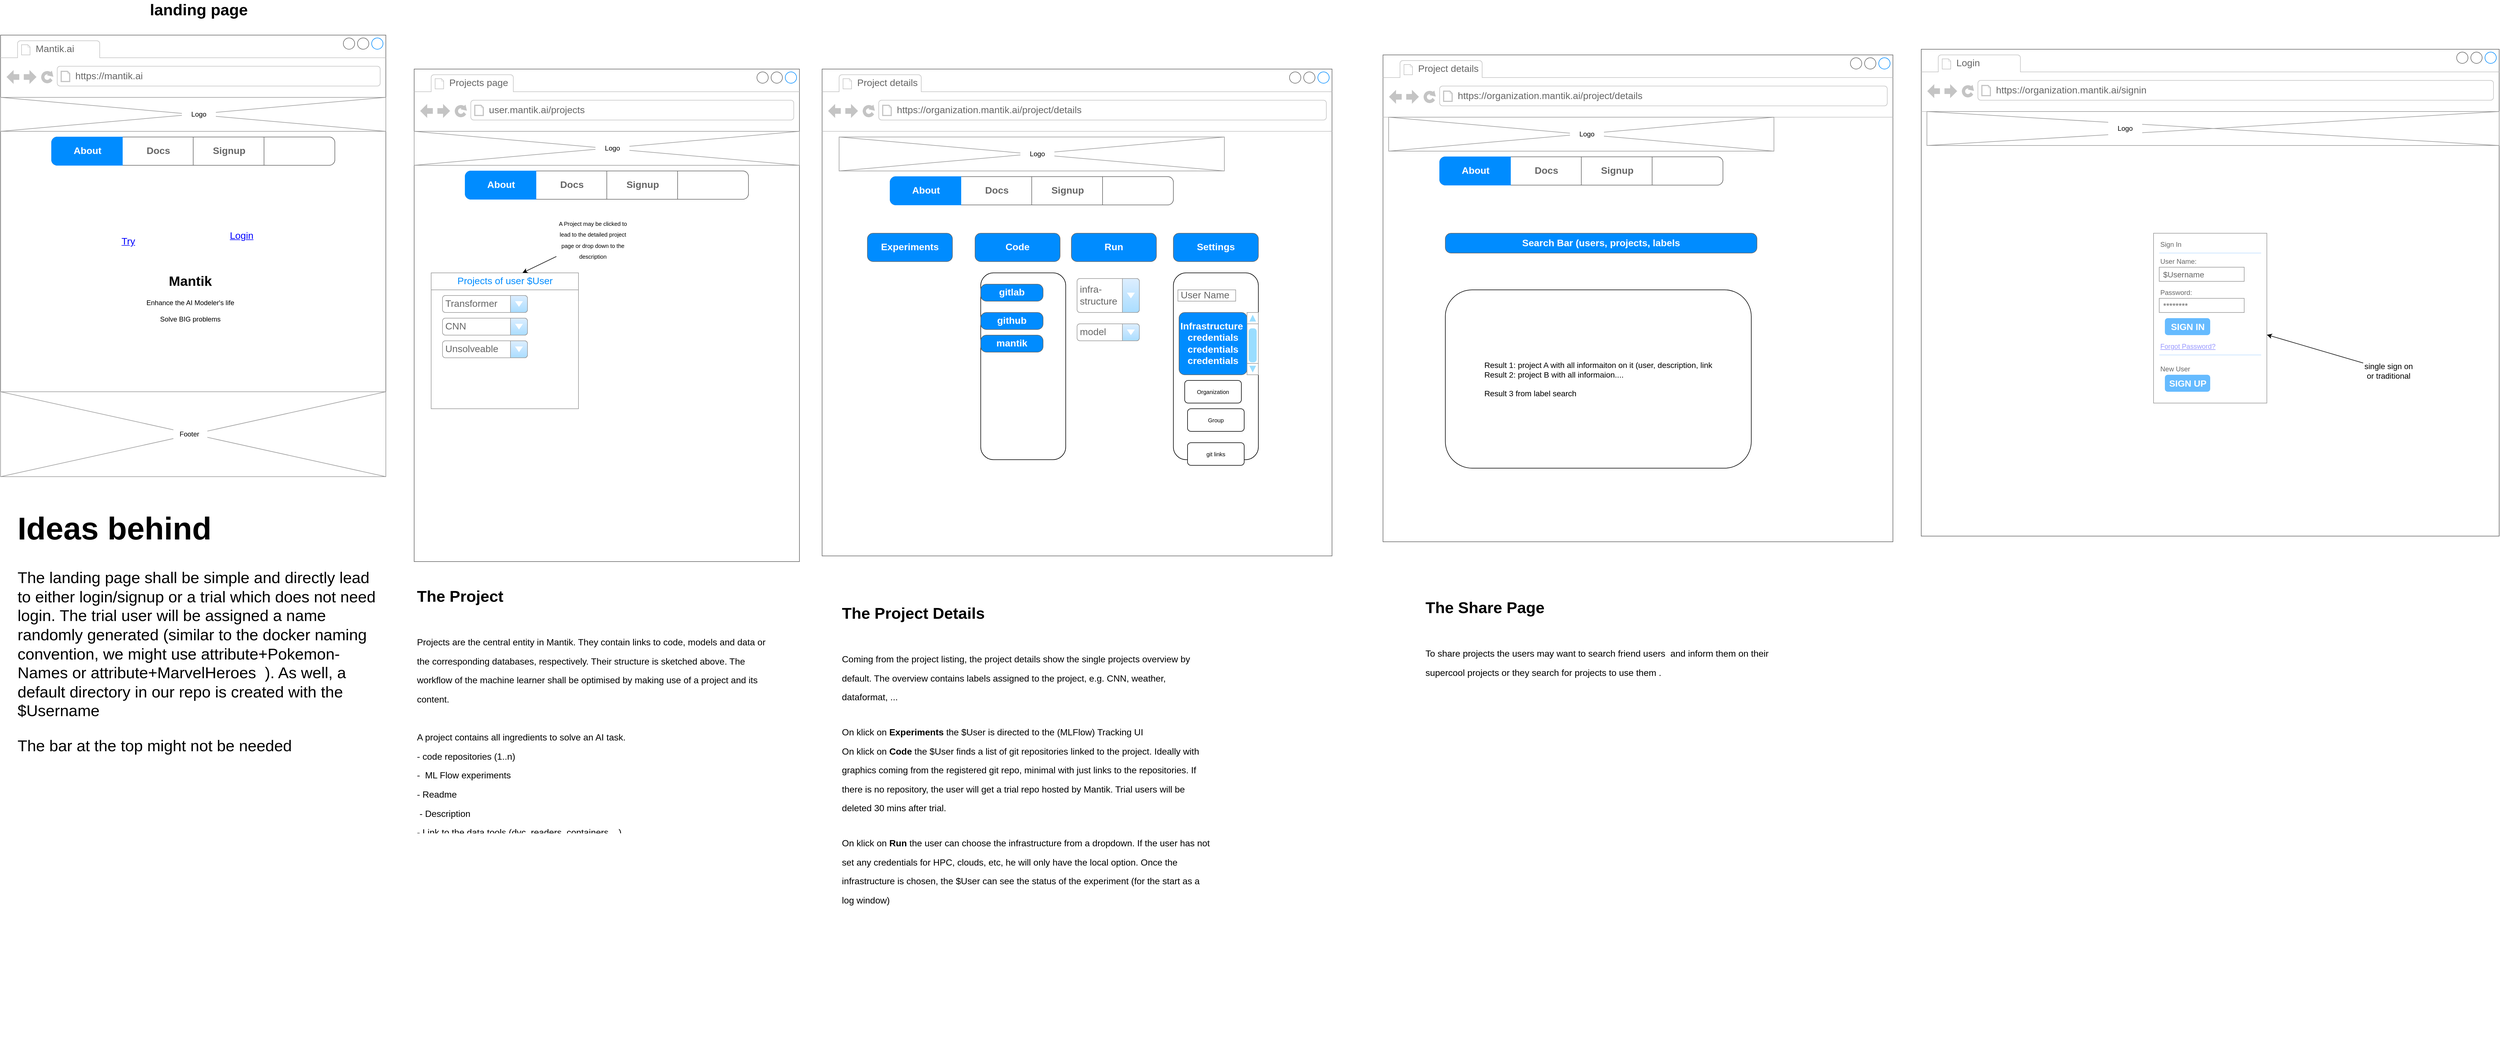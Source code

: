 <mxfile version="15.8.7" type="device"><diagram id="vYxLpH2XrhpUcsJ9-Zi-" name="Page-1"><mxGraphModel dx="1827" dy="1033" grid="1" gridSize="10" guides="1" tooltips="1" connect="1" arrows="1" fold="1" page="1" pageScale="1" pageWidth="827" pageHeight="1169" math="0" shadow="0"><root><mxCell id="0"/><mxCell id="1" parent="0"/><mxCell id="B6TExyuDWCvr3OFALODf-1" value="" style="strokeWidth=1;shadow=0;dashed=0;align=center;html=1;shape=mxgraph.mockup.containers.browserWindow;rSize=0;strokeColor=#666666;strokeColor2=#008cff;strokeColor3=#c4c4c4;mainText=,;recursiveResize=0;" vertex="1" parent="1"><mxGeometry x="-20" y="120" width="680" height="780" as="geometry"/></mxCell><mxCell id="B6TExyuDWCvr3OFALODf-2" value="Mantik.ai" style="strokeWidth=1;shadow=0;dashed=0;align=center;html=1;shape=mxgraph.mockup.containers.anchor;fontSize=17;fontColor=#666666;align=left;" vertex="1" parent="B6TExyuDWCvr3OFALODf-1"><mxGeometry x="60" y="12" width="110" height="26" as="geometry"/></mxCell><mxCell id="B6TExyuDWCvr3OFALODf-3" value="https://mantik.ai" style="strokeWidth=1;shadow=0;dashed=0;align=center;html=1;shape=mxgraph.mockup.containers.anchor;rSize=0;fontSize=17;fontColor=#666666;align=left;" vertex="1" parent="B6TExyuDWCvr3OFALODf-1"><mxGeometry x="130" y="60" width="250" height="26" as="geometry"/></mxCell><mxCell id="B6TExyuDWCvr3OFALODf-17" value="Try" style="shape=rectangle;strokeColor=none;fillColor=none;linkText=;fontSize=17;fontColor=#0000ff;fontStyle=4;html=1;align=center;" vertex="1" parent="B6TExyuDWCvr3OFALODf-1"><mxGeometry x="150" y="350" width="150" height="30" as="geometry"/></mxCell><mxCell id="B6TExyuDWCvr3OFALODf-34" value="Login" style="shape=rectangle;strokeColor=none;fillColor=none;linkText=;fontSize=17;fontColor=#0000ff;fontStyle=4;html=1;align=center;" vertex="1" parent="B6TExyuDWCvr3OFALODf-1"><mxGeometry x="350" y="340" width="150" height="30" as="geometry"/></mxCell><mxCell id="B6TExyuDWCvr3OFALODf-40" value="&lt;h1&gt;Mantik&lt;/h1&gt;&lt;div&gt;Enhance the AI Modeler's life&lt;br&gt;&lt;br&gt;Solve BIG problems&lt;/div&gt;" style="text;html=1;strokeColor=none;fillColor=none;spacing=5;spacingTop=-20;whiteSpace=wrap;overflow=hidden;rounded=0;align=center;" vertex="1" parent="B6TExyuDWCvr3OFALODf-1"><mxGeometry x="240" y="415" width="190" height="120" as="geometry"/></mxCell><mxCell id="B6TExyuDWCvr3OFALODf-41" value="" style="verticalLabelPosition=bottom;shadow=0;dashed=0;align=center;html=1;verticalAlign=top;strokeWidth=1;shape=mxgraph.mockup.graphics.simpleIcon;strokeColor=#999999;" vertex="1" parent="B6TExyuDWCvr3OFALODf-1"><mxGeometry y="630" width="680" height="150" as="geometry"/></mxCell><mxCell id="B6TExyuDWCvr3OFALODf-42" value="Footer&amp;nbsp;" style="text;html=1;strokeColor=none;fillColor=default;align=center;verticalAlign=middle;whiteSpace=wrap;rounded=0;" vertex="1" parent="B6TExyuDWCvr3OFALODf-1"><mxGeometry x="305" y="690" width="60" height="30" as="geometry"/></mxCell><mxCell id="B6TExyuDWCvr3OFALODf-35" value="" style="strokeWidth=1;shadow=0;dashed=0;align=center;html=1;shape=mxgraph.mockup.rrect;rSize=10;fillColor=#ffffff;strokeColor=#666666;" vertex="1" parent="B6TExyuDWCvr3OFALODf-1"><mxGeometry x="90" y="180" width="500" height="50" as="geometry"/></mxCell><mxCell id="B6TExyuDWCvr3OFALODf-36" value="Docs" style="strokeColor=inherit;fillColor=inherit;gradientColor=inherit;strokeWidth=1;shadow=0;dashed=0;align=center;html=1;shape=mxgraph.mockup.rrect;rSize=0;fontSize=17;fontColor=#666666;fontStyle=1;resizeHeight=1;" vertex="1" parent="B6TExyuDWCvr3OFALODf-35"><mxGeometry width="125" height="50" relative="1" as="geometry"><mxPoint x="125" as="offset"/></mxGeometry></mxCell><mxCell id="B6TExyuDWCvr3OFALODf-37" value="Signup" style="strokeColor=inherit;fillColor=inherit;gradientColor=inherit;strokeWidth=1;shadow=0;dashed=0;align=center;html=1;shape=mxgraph.mockup.rrect;rSize=0;fontSize=17;fontColor=#666666;fontStyle=1;resizeHeight=1;" vertex="1" parent="B6TExyuDWCvr3OFALODf-35"><mxGeometry width="125" height="50" relative="1" as="geometry"><mxPoint x="250" as="offset"/></mxGeometry></mxCell><mxCell id="B6TExyuDWCvr3OFALODf-38" value="" style="strokeColor=inherit;fillColor=inherit;gradientColor=inherit;strokeWidth=1;shadow=0;dashed=0;align=center;html=1;shape=mxgraph.mockup.rightButton;rSize=10;fontSize=17;fontColor=#666666;fontStyle=1;resizeHeight=1;" vertex="1" parent="B6TExyuDWCvr3OFALODf-35"><mxGeometry x="1" width="125" height="50" relative="1" as="geometry"><mxPoint x="-125" as="offset"/></mxGeometry></mxCell><mxCell id="B6TExyuDWCvr3OFALODf-39" value="About" style="strokeWidth=1;shadow=0;dashed=0;align=center;html=1;shape=mxgraph.mockup.leftButton;rSize=10;fontSize=17;fontColor=#ffffff;fontStyle=1;fillColor=#008cff;strokeColor=#008cff;resizeHeight=1;" vertex="1" parent="B6TExyuDWCvr3OFALODf-35"><mxGeometry width="125" height="50" relative="1" as="geometry"/></mxCell><mxCell id="B6TExyuDWCvr3OFALODf-4" value="&lt;font style=&quot;font-size: 28px&quot;&gt;&lt;b&gt;landing page&lt;/b&gt;&lt;/font&gt;" style="text;html=1;strokeColor=none;fillColor=none;align=center;verticalAlign=middle;whiteSpace=wrap;rounded=0;" vertex="1" parent="1"><mxGeometry x="-10" y="60" width="680" height="30" as="geometry"/></mxCell><mxCell id="B6TExyuDWCvr3OFALODf-43" value="" style="verticalLabelPosition=bottom;shadow=0;dashed=0;align=center;html=1;verticalAlign=top;strokeWidth=1;shape=mxgraph.mockup.graphics.simpleIcon;strokeColor=#999999;" vertex="1" parent="1"><mxGeometry x="-20" y="230" width="680" height="60" as="geometry"/></mxCell><mxCell id="B6TExyuDWCvr3OFALODf-44" value="Logo" style="text;html=1;strokeColor=none;fillColor=default;align=center;verticalAlign=middle;whiteSpace=wrap;rounded=0;" vertex="1" parent="1"><mxGeometry x="300" y="245" width="60" height="30" as="geometry"/></mxCell><mxCell id="B6TExyuDWCvr3OFALODf-45" value="&lt;h1&gt;Ideas behind&lt;/h1&gt;&lt;p&gt;The landing page shall be simple and directly lead to either login/signup or a trial which does not need login. The trial user will be assigned a name randomly generated (similar to the docker naming convention, we might use attribute+Pokemon-Names or attribute+MarvelHeroes&amp;nbsp; ). As well, a default directory in our repo is created with the $Username&lt;/p&gt;&lt;p&gt;The bar at the top might not be needed&lt;/p&gt;" style="text;html=1;strokeColor=none;fillColor=none;spacing=5;spacingTop=-20;whiteSpace=wrap;overflow=hidden;rounded=0;fontSize=28;" vertex="1" parent="1"><mxGeometry x="5" y="930" width="650" height="530" as="geometry"/></mxCell><mxCell id="B6TExyuDWCvr3OFALODf-46" value="" style="strokeWidth=1;shadow=0;dashed=0;align=center;html=1;shape=mxgraph.mockup.containers.browserWindow;rSize=0;strokeColor=#666666;strokeColor2=#008cff;strokeColor3=#c4c4c4;mainText=,;recursiveResize=0;fontSize=28;fillColor=default;" vertex="1" parent="1"><mxGeometry x="710" y="180" width="680" height="870" as="geometry"/></mxCell><mxCell id="B6TExyuDWCvr3OFALODf-47" value="Projects page" style="strokeWidth=1;shadow=0;dashed=0;align=center;html=1;shape=mxgraph.mockup.containers.anchor;fontSize=17;fontColor=#666666;align=left;fillColor=default;" vertex="1" parent="B6TExyuDWCvr3OFALODf-46"><mxGeometry x="60" y="12" width="110" height="26" as="geometry"/></mxCell><mxCell id="B6TExyuDWCvr3OFALODf-48" value="user.mantik.ai/projects" style="strokeWidth=1;shadow=0;dashed=0;align=center;html=1;shape=mxgraph.mockup.containers.anchor;rSize=0;fontSize=17;fontColor=#666666;align=left;fillColor=default;" vertex="1" parent="B6TExyuDWCvr3OFALODf-46"><mxGeometry x="130" y="60" width="250" height="26" as="geometry"/></mxCell><mxCell id="B6TExyuDWCvr3OFALODf-51" value="" style="strokeWidth=1;shadow=0;dashed=0;align=center;html=1;shape=mxgraph.mockup.forms.rrect;rSize=0;strokeColor=#999999;fillColor=#ffffff;fontSize=16;" vertex="1" parent="B6TExyuDWCvr3OFALODf-46"><mxGeometry x="30" y="360" width="260" height="240" as="geometry"/></mxCell><mxCell id="B6TExyuDWCvr3OFALODf-52" value="Projects of user $User" style="strokeWidth=1;shadow=0;dashed=0;align=center;html=1;shape=mxgraph.mockup.forms.rrect;rSize=0;strokeColor=#999999;fontColor=#008cff;fontSize=17;fillColor=#ffffff;resizeWidth=1;" vertex="1" parent="B6TExyuDWCvr3OFALODf-51"><mxGeometry width="260" height="30" relative="1" as="geometry"/></mxCell><mxCell id="B6TExyuDWCvr3OFALODf-57" value="Transformer" style="strokeWidth=1;shadow=0;dashed=0;align=center;html=1;shape=mxgraph.mockup.forms.comboBox;strokeColor=#999999;fillColor=#ddeeff;align=left;fillColor2=#aaddff;mainText=;fontColor=#666666;fontSize=17;spacingLeft=3;" vertex="1" parent="B6TExyuDWCvr3OFALODf-51"><mxGeometry x="20" y="40" width="150" height="30" as="geometry"/></mxCell><mxCell id="B6TExyuDWCvr3OFALODf-58" value="CNN" style="strokeWidth=1;shadow=0;dashed=0;align=center;html=1;shape=mxgraph.mockup.forms.comboBox;strokeColor=#999999;fillColor=#ddeeff;align=left;fillColor2=#aaddff;mainText=;fontColor=#666666;fontSize=17;spacingLeft=3;" vertex="1" parent="B6TExyuDWCvr3OFALODf-51"><mxGeometry x="20" y="80" width="150" height="30" as="geometry"/></mxCell><mxCell id="B6TExyuDWCvr3OFALODf-59" value="Unsolveable" style="strokeWidth=1;shadow=0;dashed=0;align=center;html=1;shape=mxgraph.mockup.forms.comboBox;strokeColor=#999999;fillColor=#ddeeff;align=left;fillColor2=#aaddff;mainText=;fontColor=#666666;fontSize=17;spacingLeft=3;" vertex="1" parent="B6TExyuDWCvr3OFALODf-51"><mxGeometry x="20" y="120" width="150" height="30" as="geometry"/></mxCell><mxCell id="B6TExyuDWCvr3OFALODf-60" value="&lt;font style=&quot;font-size: 10px&quot;&gt;A Project may be clicked to lead to the detailed project page or drop down to the description&lt;/font&gt;" style="text;html=1;strokeColor=none;fillColor=none;align=center;verticalAlign=middle;whiteSpace=wrap;rounded=0;fontSize=16;" vertex="1" parent="B6TExyuDWCvr3OFALODf-46"><mxGeometry x="251" y="260" width="129" height="80" as="geometry"/></mxCell><mxCell id="B6TExyuDWCvr3OFALODf-61" value="" style="endArrow=classic;html=1;rounded=0;fontSize=16;" edge="1" parent="B6TExyuDWCvr3OFALODf-46" source="B6TExyuDWCvr3OFALODf-60" target="B6TExyuDWCvr3OFALODf-52"><mxGeometry width="50" height="50" relative="1" as="geometry"><mxPoint x="191" y="60" as="sourcePoint"/><mxPoint x="241" y="10" as="targetPoint"/></mxGeometry></mxCell><mxCell id="B6TExyuDWCvr3OFALODf-62" value="" style="strokeWidth=1;shadow=0;dashed=0;align=center;html=1;shape=mxgraph.mockup.rrect;rSize=10;fillColor=#ffffff;strokeColor=#666666;" vertex="1" parent="B6TExyuDWCvr3OFALODf-46"><mxGeometry x="90" y="180" width="500" height="50" as="geometry"/></mxCell><mxCell id="B6TExyuDWCvr3OFALODf-63" value="Docs" style="strokeColor=inherit;fillColor=inherit;gradientColor=inherit;strokeWidth=1;shadow=0;dashed=0;align=center;html=1;shape=mxgraph.mockup.rrect;rSize=0;fontSize=17;fontColor=#666666;fontStyle=1;resizeHeight=1;" vertex="1" parent="B6TExyuDWCvr3OFALODf-62"><mxGeometry width="125" height="50" relative="1" as="geometry"><mxPoint x="125" as="offset"/></mxGeometry></mxCell><mxCell id="B6TExyuDWCvr3OFALODf-64" value="Signup" style="strokeColor=inherit;fillColor=inherit;gradientColor=inherit;strokeWidth=1;shadow=0;dashed=0;align=center;html=1;shape=mxgraph.mockup.rrect;rSize=0;fontSize=17;fontColor=#666666;fontStyle=1;resizeHeight=1;" vertex="1" parent="B6TExyuDWCvr3OFALODf-62"><mxGeometry width="125" height="50" relative="1" as="geometry"><mxPoint x="250" as="offset"/></mxGeometry></mxCell><mxCell id="B6TExyuDWCvr3OFALODf-65" value="" style="strokeColor=inherit;fillColor=inherit;gradientColor=inherit;strokeWidth=1;shadow=0;dashed=0;align=center;html=1;shape=mxgraph.mockup.rightButton;rSize=10;fontSize=17;fontColor=#666666;fontStyle=1;resizeHeight=1;" vertex="1" parent="B6TExyuDWCvr3OFALODf-62"><mxGeometry x="1" width="125" height="50" relative="1" as="geometry"><mxPoint x="-125" as="offset"/></mxGeometry></mxCell><mxCell id="B6TExyuDWCvr3OFALODf-66" value="About" style="strokeWidth=1;shadow=0;dashed=0;align=center;html=1;shape=mxgraph.mockup.leftButton;rSize=10;fontSize=17;fontColor=#ffffff;fontStyle=1;fillColor=#008cff;strokeColor=#008cff;resizeHeight=1;" vertex="1" parent="B6TExyuDWCvr3OFALODf-62"><mxGeometry width="125" height="50" relative="1" as="geometry"/></mxCell><mxCell id="B6TExyuDWCvr3OFALODf-67" value="" style="verticalLabelPosition=bottom;shadow=0;dashed=0;align=center;html=1;verticalAlign=top;strokeWidth=1;shape=mxgraph.mockup.graphics.simpleIcon;strokeColor=#999999;" vertex="1" parent="B6TExyuDWCvr3OFALODf-46"><mxGeometry y="110" width="680" height="60" as="geometry"/></mxCell><mxCell id="B6TExyuDWCvr3OFALODf-68" value="Logo" style="text;html=1;strokeColor=none;fillColor=default;align=center;verticalAlign=middle;whiteSpace=wrap;rounded=0;" vertex="1" parent="B6TExyuDWCvr3OFALODf-46"><mxGeometry x="320" y="125" width="60" height="30" as="geometry"/></mxCell><mxCell id="B6TExyuDWCvr3OFALODf-50" value="&lt;h1&gt;&lt;font style=&quot;font-size: 28px&quot;&gt;The Project&lt;/font&gt;&lt;/h1&gt;&lt;p&gt;&lt;span style=&quot;font-size: 16px&quot;&gt;Projects are the central entity in Mantik. They contain links to code, models and data or the corresponding databases, respectively. Their structure is sketched above. The workflow of the machine learner shall be optimised by making use of a project and its content.&lt;br&gt;&lt;br&gt;A project contains all ingredients to solve an AI task.&lt;br&gt;- code repositories (1..n)&lt;br&gt;&lt;/span&gt;&lt;span style=&quot;font-size: 16px&quot;&gt;-&amp;nbsp; ML Flow experiments&lt;br&gt;&lt;/span&gt;&lt;span style=&quot;font-size: 16px&quot;&gt;- Readme&amp;nbsp;&lt;br&gt;&lt;/span&gt;&lt;span style=&quot;font-size: 16px&quot;&gt;&amp;nbsp;- D&lt;/span&gt;&lt;span style=&quot;font-size: 16px&quot;&gt;escription&lt;br&gt;- Link to the data tools (dvc, readers, containers,...)&lt;/span&gt;&lt;/p&gt;" style="text;html=1;strokeColor=none;fillColor=none;spacing=5;spacingTop=-20;whiteSpace=wrap;overflow=hidden;rounded=0;fontSize=28;" vertex="1" parent="1"><mxGeometry x="710" y="1040" width="630" height="490" as="geometry"/></mxCell><mxCell id="B6TExyuDWCvr3OFALODf-69" value="" style="strokeWidth=1;shadow=0;dashed=0;align=center;html=1;shape=mxgraph.mockup.containers.browserWindow;rSize=0;strokeColor=#666666;strokeColor2=#008cff;strokeColor3=#c4c4c4;mainText=,;recursiveResize=0;fontSize=10;fillColor=default;" vertex="1" parent="1"><mxGeometry x="1430" y="180" width="900" height="860" as="geometry"/></mxCell><mxCell id="B6TExyuDWCvr3OFALODf-70" value="Project details" style="strokeWidth=1;shadow=0;dashed=0;align=center;html=1;shape=mxgraph.mockup.containers.anchor;fontSize=17;fontColor=#666666;align=left;fillColor=default;" vertex="1" parent="B6TExyuDWCvr3OFALODf-69"><mxGeometry x="60" y="12" width="110" height="26" as="geometry"/></mxCell><mxCell id="B6TExyuDWCvr3OFALODf-71" value="https://organization.mantik.ai/project/details" style="strokeWidth=1;shadow=0;dashed=0;align=center;html=1;shape=mxgraph.mockup.containers.anchor;rSize=0;fontSize=17;fontColor=#666666;align=left;fillColor=default;" vertex="1" parent="B6TExyuDWCvr3OFALODf-69"><mxGeometry x="130" y="60" width="250" height="26" as="geometry"/></mxCell><mxCell id="B6TExyuDWCvr3OFALODf-79" value="Experiments" style="strokeWidth=1;shadow=0;dashed=0;align=center;html=1;shape=mxgraph.mockup.buttons.button;strokeColor=#666666;fontColor=#ffffff;mainText=;buttonStyle=round;fontSize=17;fontStyle=1;fillColor=#008cff;whiteSpace=wrap;" vertex="1" parent="B6TExyuDWCvr3OFALODf-69"><mxGeometry x="80" y="290" width="150" height="50" as="geometry"/></mxCell><mxCell id="B6TExyuDWCvr3OFALODf-80" value="Code" style="strokeWidth=1;shadow=0;dashed=0;align=center;html=1;shape=mxgraph.mockup.buttons.button;strokeColor=#666666;fontColor=#ffffff;mainText=;buttonStyle=round;fontSize=17;fontStyle=1;fillColor=#008cff;whiteSpace=wrap;" vertex="1" parent="B6TExyuDWCvr3OFALODf-69"><mxGeometry x="270" y="290" width="150" height="50" as="geometry"/></mxCell><mxCell id="B6TExyuDWCvr3OFALODf-81" value="Run" style="strokeWidth=1;shadow=0;dashed=0;align=center;html=1;shape=mxgraph.mockup.buttons.button;strokeColor=#666666;fontColor=#ffffff;mainText=;buttonStyle=round;fontSize=17;fontStyle=1;fillColor=#008cff;whiteSpace=wrap;" vertex="1" parent="B6TExyuDWCvr3OFALODf-69"><mxGeometry x="440" y="290" width="150" height="50" as="geometry"/></mxCell><mxCell id="B6TExyuDWCvr3OFALODf-82" value="Settings" style="strokeWidth=1;shadow=0;dashed=0;align=center;html=1;shape=mxgraph.mockup.buttons.button;strokeColor=#666666;fontColor=#ffffff;mainText=;buttonStyle=round;fontSize=17;fontStyle=1;fillColor=#008cff;whiteSpace=wrap;" vertex="1" parent="B6TExyuDWCvr3OFALODf-69"><mxGeometry x="620" y="290" width="150" height="50" as="geometry"/></mxCell><mxCell id="B6TExyuDWCvr3OFALODf-88" value="infra-&lt;br&gt;structure" style="strokeWidth=1;shadow=0;dashed=0;align=center;html=1;shape=mxgraph.mockup.forms.comboBox;strokeColor=#999999;fillColor=#ddeeff;align=left;fillColor2=#aaddff;mainText=;fontColor=#666666;fontSize=17;spacingLeft=3;" vertex="1" parent="B6TExyuDWCvr3OFALODf-69"><mxGeometry x="450" y="370" width="110" height="60" as="geometry"/></mxCell><mxCell id="B6TExyuDWCvr3OFALODf-89" value="model" style="strokeWidth=1;shadow=0;dashed=0;align=center;html=1;shape=mxgraph.mockup.forms.comboBox;strokeColor=#999999;fillColor=#ddeeff;align=left;fillColor2=#aaddff;mainText=;fontColor=#666666;fontSize=17;spacingLeft=3;" vertex="1" parent="B6TExyuDWCvr3OFALODf-69"><mxGeometry x="450" y="450" width="110" height="30" as="geometry"/></mxCell><mxCell id="B6TExyuDWCvr3OFALODf-90" value="" style="rounded=1;whiteSpace=wrap;html=1;fontSize=10;fillColor=default;" vertex="1" parent="B6TExyuDWCvr3OFALODf-69"><mxGeometry x="620" y="360" width="150" height="330" as="geometry"/></mxCell><mxCell id="B6TExyuDWCvr3OFALODf-91" value="User Name" style="strokeWidth=1;shadow=0;dashed=0;align=center;html=1;shape=mxgraph.mockup.forms.pwField;strokeColor=#999999;mainText=;align=left;fontColor=#666666;fontSize=17;spacingLeft=3;fillColor=default;" vertex="1" parent="B6TExyuDWCvr3OFALODf-69"><mxGeometry x="628" y="390" width="102" height="20" as="geometry"/></mxCell><mxCell id="B6TExyuDWCvr3OFALODf-94" value="Infrastructure&amp;nbsp;&lt;br&gt;credentials&lt;br&gt;credentials&lt;br&gt;credentials" style="strokeWidth=1;shadow=0;dashed=0;align=center;html=1;shape=mxgraph.mockup.buttons.button;strokeColor=#666666;fontColor=#ffffff;mainText=;buttonStyle=round;fontSize=17;fontStyle=1;fillColor=#008cff;whiteSpace=wrap;" vertex="1" parent="B6TExyuDWCvr3OFALODf-69"><mxGeometry x="630" y="430" width="120" height="110" as="geometry"/></mxCell><mxCell id="B6TExyuDWCvr3OFALODf-101" value="" style="verticalLabelPosition=bottom;shadow=0;dashed=0;align=center;html=1;verticalAlign=top;strokeWidth=1;shape=mxgraph.mockup.navigation.scrollBar;strokeColor=#999999;barPos=20;fillColor2=#99ddff;strokeColor2=none;direction=north;fontSize=10;fillColor=default;" vertex="1" parent="B6TExyuDWCvr3OFALODf-69"><mxGeometry x="750" y="430" width="20" height="110" as="geometry"/></mxCell><mxCell id="B6TExyuDWCvr3OFALODf-137" value="Organization" style="rounded=1;whiteSpace=wrap;html=1;fontSize=10;fillColor=default;" vertex="1" parent="B6TExyuDWCvr3OFALODf-69"><mxGeometry x="640" y="550" width="100" height="40" as="geometry"/></mxCell><mxCell id="B6TExyuDWCvr3OFALODf-138" value="Group" style="rounded=1;whiteSpace=wrap;html=1;fontSize=10;fillColor=default;" vertex="1" parent="B6TExyuDWCvr3OFALODf-69"><mxGeometry x="645" y="600" width="100" height="40" as="geometry"/></mxCell><mxCell id="B6TExyuDWCvr3OFALODf-139" value="git links" style="rounded=1;whiteSpace=wrap;html=1;fontSize=10;fillColor=default;" vertex="1" parent="B6TExyuDWCvr3OFALODf-69"><mxGeometry x="645" y="660" width="100" height="40" as="geometry"/></mxCell><mxCell id="B6TExyuDWCvr3OFALODf-72" value="" style="strokeWidth=1;shadow=0;dashed=0;align=center;html=1;shape=mxgraph.mockup.rrect;rSize=10;fillColor=#ffffff;strokeColor=#666666;" vertex="1" parent="1"><mxGeometry x="1550" y="370" width="500" height="50" as="geometry"/></mxCell><mxCell id="B6TExyuDWCvr3OFALODf-73" value="Docs" style="strokeColor=inherit;fillColor=inherit;gradientColor=inherit;strokeWidth=1;shadow=0;dashed=0;align=center;html=1;shape=mxgraph.mockup.rrect;rSize=0;fontSize=17;fontColor=#666666;fontStyle=1;resizeHeight=1;" vertex="1" parent="B6TExyuDWCvr3OFALODf-72"><mxGeometry width="125" height="50" relative="1" as="geometry"><mxPoint x="125" as="offset"/></mxGeometry></mxCell><mxCell id="B6TExyuDWCvr3OFALODf-74" value="Signup" style="strokeColor=inherit;fillColor=inherit;gradientColor=inherit;strokeWidth=1;shadow=0;dashed=0;align=center;html=1;shape=mxgraph.mockup.rrect;rSize=0;fontSize=17;fontColor=#666666;fontStyle=1;resizeHeight=1;" vertex="1" parent="B6TExyuDWCvr3OFALODf-72"><mxGeometry width="125" height="50" relative="1" as="geometry"><mxPoint x="250" as="offset"/></mxGeometry></mxCell><mxCell id="B6TExyuDWCvr3OFALODf-75" value="" style="strokeColor=inherit;fillColor=inherit;gradientColor=inherit;strokeWidth=1;shadow=0;dashed=0;align=center;html=1;shape=mxgraph.mockup.rightButton;rSize=10;fontSize=17;fontColor=#666666;fontStyle=1;resizeHeight=1;" vertex="1" parent="B6TExyuDWCvr3OFALODf-72"><mxGeometry x="1" width="125" height="50" relative="1" as="geometry"><mxPoint x="-125" as="offset"/></mxGeometry></mxCell><mxCell id="B6TExyuDWCvr3OFALODf-76" value="About" style="strokeWidth=1;shadow=0;dashed=0;align=center;html=1;shape=mxgraph.mockup.leftButton;rSize=10;fontSize=17;fontColor=#ffffff;fontStyle=1;fillColor=#008cff;strokeColor=#008cff;resizeHeight=1;" vertex="1" parent="B6TExyuDWCvr3OFALODf-72"><mxGeometry width="125" height="50" relative="1" as="geometry"/></mxCell><mxCell id="B6TExyuDWCvr3OFALODf-77" value="" style="verticalLabelPosition=bottom;shadow=0;dashed=0;align=center;html=1;verticalAlign=top;strokeWidth=1;shape=mxgraph.mockup.graphics.simpleIcon;strokeColor=#999999;" vertex="1" parent="1"><mxGeometry x="1460" y="300" width="680" height="60" as="geometry"/></mxCell><mxCell id="B6TExyuDWCvr3OFALODf-78" value="Logo" style="text;html=1;strokeColor=none;fillColor=default;align=center;verticalAlign=middle;whiteSpace=wrap;rounded=0;" vertex="1" parent="1"><mxGeometry x="1780" y="315" width="60" height="30" as="geometry"/></mxCell><mxCell id="B6TExyuDWCvr3OFALODf-83" value="&lt;h1&gt;&lt;font style=&quot;font-size: 28px&quot;&gt;The Project Details&lt;/font&gt;&lt;/h1&gt;&lt;p&gt;&lt;span style=&quot;font-size: 16px&quot;&gt;Coming from the project listing, the project details show the single projects overview by default. The overview contains labels assigned to the project, e.g. CNN, weather, dataformat, ...&lt;/span&gt;&lt;/p&gt;&lt;p&gt;&lt;span style=&quot;font-size: 16px&quot;&gt;On klick on &lt;b&gt;Experiments&lt;/b&gt; the $User is directed to the (MLFlow) Tracking UI&lt;br&gt;On klick on &lt;b&gt;Code &lt;/b&gt;the $User finds a list of git repositories linked to the project. Ideally with graphics coming from the registered git repo, minimal with just links to the repositories. If there is no repository, the user will get a trial repo hosted by Mantik. Trial users will be deleted 30 mins after trial.&lt;/span&gt;&lt;/p&gt;&lt;p&gt;&lt;span style=&quot;font-size: 16px&quot;&gt;On klick on &lt;b&gt;Run &lt;/b&gt;the user can choose the infrastructure from a dropdown. If the user has not set any credentials for HPC, clouds, etc, he will only have the local option. Once the infrastructure is chosen, the $User can see the status of the experiment (for the start as a log window)&amp;nbsp;&lt;b&gt;&amp;nbsp;&lt;/b&gt;&amp;nbsp;&lt;/span&gt;&lt;/p&gt;&lt;p&gt;&lt;span style=&quot;font-size: 16px&quot;&gt;&lt;br&gt;&lt;br&gt;&lt;/span&gt;&lt;/p&gt;" style="text;html=1;strokeColor=none;fillColor=none;spacing=5;spacingTop=-20;whiteSpace=wrap;overflow=hidden;rounded=0;fontSize=28;" vertex="1" parent="1"><mxGeometry x="1460" y="1070" width="660" height="840" as="geometry"/></mxCell><mxCell id="B6TExyuDWCvr3OFALODf-84" value="" style="rounded=1;whiteSpace=wrap;html=1;fontSize=10;fillColor=default;" vertex="1" parent="1"><mxGeometry x="1710" y="540" width="150" height="330" as="geometry"/></mxCell><mxCell id="B6TExyuDWCvr3OFALODf-85" value="gitlab&lt;span style=&quot;color: rgba(0 , 0 , 0 , 0) ; font-family: monospace ; font-size: 0px ; font-weight: 400&quot;&gt;%3CmxGraphModel%3E%3Croot%3E%3CmxCell%20id%3D%220%22%2F%3E%3CmxCell%20id%3D%221%22%20parent%3D%220%22%2F%3E%3CmxCell%20id%3D%222%22%20value%3D%22%26lt%3Bh1%26gt%3B%26lt%3Bfont%20style%3D%26quot%3Bfont-size%3A%2028px%26quot%3B%26gt%3BThe%20Project%26lt%3B%2Ffont%26gt%3B%26lt%3B%2Fh1%26gt%3B%26lt%3Bp%26gt%3B%26lt%3Bspan%20style%3D%26quot%3Bfont-size%3A%2016px%26quot%3B%26gt%3BProjects%20are%20the%20central%20entity%20in%20Mantik.%20They%20contain%20links%20to%20code%2C%20models%20and%20data%20or%20the%20corresponding%20databases%2C%20respectively.%20Their%20structure%20is%20sketched%20above.%20The%20workflow%20of%20the%20machine%20learner%20shall%20be%20optimised%20by%20making%20use%20of%20a%20project%20and%20its%20content.%26lt%3Bbr%26gt%3B%26lt%3Bbr%26gt%3BA%20project%20contains%20all%20ingredients%20to%20solve%20an%20AI%20task.%26lt%3Bbr%26gt%3B-%20code%20repositories%20(1..n)%26lt%3Bbr%26gt%3B%26lt%3B%2Fspan%26gt%3B%26lt%3Bspan%20style%3D%26quot%3Bfont-size%3A%2016px%26quot%3B%26gt%3B-%26amp%3Bnbsp%3B%20ML%20Flow%20experiments%26lt%3Bbr%26gt%3B%26lt%3B%2Fspan%26gt%3B%26lt%3Bspan%20style%3D%26quot%3Bfont-size%3A%2016px%26quot%3B%26gt%3B-%20Readme%26amp%3Bnbsp%3B%26lt%3Bbr%26gt%3B%26lt%3B%2Fspan%26gt%3B%26lt%3Bspan%20style%3D%26quot%3Bfont-size%3A%2016px%26quot%3B%26gt%3B%26amp%3Bnbsp%3B-%20D%26lt%3B%2Fspan%26gt%3B%26lt%3Bspan%20style%3D%26quot%3Bfont-size%3A%2016px%26quot%3B%26gt%3Bescription%26lt%3Bbr%26gt%3B-%20Link%20to%20the%20data%20tools%20(dvc%2C%20readers%2C%20containers%2C...)%26lt%3B%2Fspan%26gt%3B%26lt%3B%2Fp%26gt%3B%22%20style%3D%22text%3Bhtml%3D1%3BstrokeColor%3Dnone%3BfillColor%3Dnone%3Bspacing%3D5%3BspacingTop%3D-20%3BwhiteSpace%3Dwrap%3Boverflow%3Dhidden%3Brounded%3D0%3BfontSize%3D28%3B%22%20vertex%3D%221%22%20parent%3D%221%22%3E%3CmxGeometry%20x%3D%22710%22%20y%3D%221040%22%20width%3D%22630%22%20height%3D%22490%22%20as%3D%22geometry%22%2F%3E%3C%2FmxCell%3E%3C%2Froot%3E%3C%2FmxGraphModel%3E&lt;/span&gt;" style="strokeWidth=1;shadow=0;dashed=0;align=center;html=1;shape=mxgraph.mockup.buttons.button;strokeColor=#666666;fontColor=#ffffff;mainText=;buttonStyle=round;fontSize=17;fontStyle=1;fillColor=#008cff;whiteSpace=wrap;" vertex="1" parent="1"><mxGeometry x="1710" y="560" width="110" height="30" as="geometry"/></mxCell><mxCell id="B6TExyuDWCvr3OFALODf-86" value="github" style="strokeWidth=1;shadow=0;dashed=0;align=center;html=1;shape=mxgraph.mockup.buttons.button;strokeColor=#666666;fontColor=#ffffff;mainText=;buttonStyle=round;fontSize=17;fontStyle=1;fillColor=#008cff;whiteSpace=wrap;" vertex="1" parent="1"><mxGeometry x="1710" y="610" width="110" height="30" as="geometry"/></mxCell><mxCell id="B6TExyuDWCvr3OFALODf-87" value="mantik" style="strokeWidth=1;shadow=0;dashed=0;align=center;html=1;shape=mxgraph.mockup.buttons.button;strokeColor=#666666;fontColor=#ffffff;mainText=;buttonStyle=round;fontSize=17;fontStyle=1;fillColor=#008cff;whiteSpace=wrap;" vertex="1" parent="1"><mxGeometry x="1710" y="650" width="110" height="30" as="geometry"/></mxCell><mxCell id="B6TExyuDWCvr3OFALODf-140" value="" style="strokeWidth=1;shadow=0;dashed=0;align=center;html=1;shape=mxgraph.mockup.containers.browserWindow;rSize=0;strokeColor=#666666;strokeColor2=#008cff;strokeColor3=#c4c4c4;mainText=,;recursiveResize=0;fontSize=10;fillColor=default;" vertex="1" parent="1"><mxGeometry x="2420" y="155" width="900" height="860" as="geometry"/></mxCell><mxCell id="B6TExyuDWCvr3OFALODf-141" value="Project details" style="strokeWidth=1;shadow=0;dashed=0;align=center;html=1;shape=mxgraph.mockup.containers.anchor;fontSize=17;fontColor=#666666;align=left;fillColor=default;" vertex="1" parent="B6TExyuDWCvr3OFALODf-140"><mxGeometry x="60" y="12" width="110" height="26" as="geometry"/></mxCell><mxCell id="B6TExyuDWCvr3OFALODf-142" value="https://organization.mantik.ai/project/details" style="strokeWidth=1;shadow=0;dashed=0;align=center;html=1;shape=mxgraph.mockup.containers.anchor;rSize=0;fontSize=17;fontColor=#666666;align=left;fillColor=default;" vertex="1" parent="B6TExyuDWCvr3OFALODf-140"><mxGeometry x="130" y="60" width="250" height="26" as="geometry"/></mxCell><mxCell id="B6TExyuDWCvr3OFALODf-157" value="" style="strokeWidth=1;shadow=0;dashed=0;align=center;html=1;shape=mxgraph.mockup.rrect;rSize=10;fillColor=#ffffff;strokeColor=#666666;" vertex="1" parent="B6TExyuDWCvr3OFALODf-140"><mxGeometry x="100" y="180" width="500" height="50" as="geometry"/></mxCell><mxCell id="B6TExyuDWCvr3OFALODf-158" value="Docs" style="strokeColor=inherit;fillColor=inherit;gradientColor=inherit;strokeWidth=1;shadow=0;dashed=0;align=center;html=1;shape=mxgraph.mockup.rrect;rSize=0;fontSize=17;fontColor=#666666;fontStyle=1;resizeHeight=1;" vertex="1" parent="B6TExyuDWCvr3OFALODf-157"><mxGeometry width="125" height="50" relative="1" as="geometry"><mxPoint x="125" as="offset"/></mxGeometry></mxCell><mxCell id="B6TExyuDWCvr3OFALODf-159" value="Signup" style="strokeColor=inherit;fillColor=inherit;gradientColor=inherit;strokeWidth=1;shadow=0;dashed=0;align=center;html=1;shape=mxgraph.mockup.rrect;rSize=0;fontSize=17;fontColor=#666666;fontStyle=1;resizeHeight=1;" vertex="1" parent="B6TExyuDWCvr3OFALODf-157"><mxGeometry width="125" height="50" relative="1" as="geometry"><mxPoint x="250" as="offset"/></mxGeometry></mxCell><mxCell id="B6TExyuDWCvr3OFALODf-160" value="" style="strokeColor=inherit;fillColor=inherit;gradientColor=inherit;strokeWidth=1;shadow=0;dashed=0;align=center;html=1;shape=mxgraph.mockup.rightButton;rSize=10;fontSize=17;fontColor=#666666;fontStyle=1;resizeHeight=1;" vertex="1" parent="B6TExyuDWCvr3OFALODf-157"><mxGeometry x="1" width="125" height="50" relative="1" as="geometry"><mxPoint x="-125" as="offset"/></mxGeometry></mxCell><mxCell id="B6TExyuDWCvr3OFALODf-161" value="About" style="strokeWidth=1;shadow=0;dashed=0;align=center;html=1;shape=mxgraph.mockup.leftButton;rSize=10;fontSize=17;fontColor=#ffffff;fontStyle=1;fillColor=#008cff;strokeColor=#008cff;resizeHeight=1;" vertex="1" parent="B6TExyuDWCvr3OFALODf-157"><mxGeometry width="125" height="50" relative="1" as="geometry"/></mxCell><mxCell id="B6TExyuDWCvr3OFALODf-162" value="" style="verticalLabelPosition=bottom;shadow=0;dashed=0;align=center;html=1;verticalAlign=top;strokeWidth=1;shape=mxgraph.mockup.graphics.simpleIcon;strokeColor=#999999;" vertex="1" parent="B6TExyuDWCvr3OFALODf-140"><mxGeometry x="10" y="110" width="680" height="60" as="geometry"/></mxCell><mxCell id="B6TExyuDWCvr3OFALODf-163" value="Logo" style="text;html=1;strokeColor=none;fillColor=default;align=center;verticalAlign=middle;whiteSpace=wrap;rounded=0;" vertex="1" parent="B6TExyuDWCvr3OFALODf-140"><mxGeometry x="330" y="125" width="60" height="30" as="geometry"/></mxCell><mxCell id="B6TExyuDWCvr3OFALODf-164" value="Search Bar (users, projects, labels" style="strokeWidth=1;shadow=0;dashed=0;align=center;html=1;shape=mxgraph.mockup.buttons.button;strokeColor=#666666;fontColor=#ffffff;mainText=;buttonStyle=round;fontSize=17;fontStyle=1;fillColor=#008cff;whiteSpace=wrap;" vertex="1" parent="B6TExyuDWCvr3OFALODf-140"><mxGeometry x="110" y="315" width="550" height="35" as="geometry"/></mxCell><mxCell id="B6TExyuDWCvr3OFALODf-165" value="&lt;div style=&quot;text-align: left&quot;&gt;&lt;span style=&quot;font-size: 14px&quot;&gt;Result 1: project A with all informaiton on it (user, description, link&lt;/span&gt;&lt;/div&gt;&lt;font style=&quot;font-size: 14px&quot;&gt;&lt;div style=&quot;text-align: left&quot;&gt;&lt;span&gt;Result 2: project B with all informaion....&lt;br&gt;&lt;br&gt;Result 3 from label search&lt;br&gt;&lt;/span&gt;&lt;/div&gt;&lt;/font&gt;" style="rounded=1;whiteSpace=wrap;html=1;fontSize=10;fillColor=default;" vertex="1" parent="B6TExyuDWCvr3OFALODf-140"><mxGeometry x="110" y="415" width="540" height="315" as="geometry"/></mxCell><mxCell id="B6TExyuDWCvr3OFALODf-156" value="&lt;h1&gt;&lt;font style=&quot;font-size: 28px&quot;&gt;The Share Page&lt;/font&gt;&lt;/h1&gt;&lt;p&gt;&lt;span style=&quot;font-size: 16px&quot;&gt;To share projects the users may want to search friend users&amp;nbsp; and inform them on their supercool projects or they search for projects to use them .&lt;/span&gt;&lt;/p&gt;&lt;p&gt;&lt;span style=&quot;font-size: 16px&quot;&gt;&lt;br&gt;&lt;/span&gt;&lt;/p&gt;&lt;p&gt;&lt;span style=&quot;font-size: 16px&quot;&gt;&lt;br&gt;&lt;/span&gt;&lt;/p&gt;" style="text;html=1;strokeColor=none;fillColor=none;spacing=5;spacingTop=-20;whiteSpace=wrap;overflow=hidden;rounded=0;fontSize=28;" vertex="1" parent="1"><mxGeometry x="2490" y="1060" width="660" height="840" as="geometry"/></mxCell><mxCell id="B6TExyuDWCvr3OFALODf-166" value="" style="strokeWidth=1;shadow=0;dashed=0;align=center;html=1;shape=mxgraph.mockup.containers.browserWindow;rSize=0;strokeColor=#666666;strokeColor2=#008cff;strokeColor3=#c4c4c4;mainText=,;recursiveResize=0;fontSize=10;fillColor=default;" vertex="1" parent="1"><mxGeometry x="3370" y="145" width="1020" height="860" as="geometry"/></mxCell><mxCell id="B6TExyuDWCvr3OFALODf-167" value="Login" style="strokeWidth=1;shadow=0;dashed=0;align=center;html=1;shape=mxgraph.mockup.containers.anchor;fontSize=17;fontColor=#666666;align=left;fillColor=default;" vertex="1" parent="B6TExyuDWCvr3OFALODf-166"><mxGeometry x="60" y="12" width="110" height="26" as="geometry"/></mxCell><mxCell id="B6TExyuDWCvr3OFALODf-168" value="https://organization.mantik.ai/signin" style="strokeWidth=1;shadow=0;dashed=0;align=center;html=1;shape=mxgraph.mockup.containers.anchor;rSize=0;fontSize=17;fontColor=#666666;align=left;fillColor=default;" vertex="1" parent="B6TExyuDWCvr3OFALODf-166"><mxGeometry x="130" y="60" width="250" height="26" as="geometry"/></mxCell><mxCell id="B6TExyuDWCvr3OFALODf-174" value="" style="verticalLabelPosition=bottom;shadow=0;dashed=0;align=center;html=1;verticalAlign=top;strokeWidth=1;shape=mxgraph.mockup.graphics.simpleIcon;strokeColor=#999999;" vertex="1" parent="B6TExyuDWCvr3OFALODf-166"><mxGeometry x="10" y="110" width="1010" height="60" as="geometry"/></mxCell><mxCell id="B6TExyuDWCvr3OFALODf-175" value="Logo" style="text;html=1;strokeColor=none;fillColor=default;align=center;verticalAlign=middle;whiteSpace=wrap;rounded=0;" vertex="1" parent="B6TExyuDWCvr3OFALODf-166"><mxGeometry x="330" y="125" width="60" height="30" as="geometry"/></mxCell><mxCell id="B6TExyuDWCvr3OFALODf-190" value="single sign on or traditional" style="text;html=1;strokeColor=none;fillColor=none;align=center;verticalAlign=middle;whiteSpace=wrap;rounded=0;fontSize=14;" vertex="1" parent="B6TExyuDWCvr3OFALODf-166"><mxGeometry x="780" y="505" width="90" height="125" as="geometry"/></mxCell><mxCell id="B6TExyuDWCvr3OFALODf-178" value="" style="strokeWidth=1;shadow=0;dashed=0;align=center;html=1;shape=mxgraph.mockup.forms.rrect;rSize=0;strokeColor=#999999;fillColor=#ffffff;fontSize=14;" vertex="1" parent="1"><mxGeometry x="3780" y="470" width="200" height="300" as="geometry"/></mxCell><mxCell id="B6TExyuDWCvr3OFALODf-179" value="Sign In" style="strokeWidth=1;shadow=0;dashed=0;align=center;html=1;shape=mxgraph.mockup.forms.anchor;fontSize=12;fontColor=#666666;align=left;resizeWidth=1;spacingLeft=0;fillColor=default;" vertex="1" parent="B6TExyuDWCvr3OFALODf-178"><mxGeometry width="100" height="20" relative="1" as="geometry"><mxPoint x="10" y="10" as="offset"/></mxGeometry></mxCell><mxCell id="B6TExyuDWCvr3OFALODf-180" value="" style="shape=line;strokeColor=#ddeeff;strokeWidth=2;html=1;resizeWidth=1;fontSize=14;fillColor=default;" vertex="1" parent="B6TExyuDWCvr3OFALODf-178"><mxGeometry width="180" height="10" relative="1" as="geometry"><mxPoint x="10" y="30" as="offset"/></mxGeometry></mxCell><mxCell id="B6TExyuDWCvr3OFALODf-181" value="User Name:" style="strokeWidth=1;shadow=0;dashed=0;align=center;html=1;shape=mxgraph.mockup.forms.anchor;fontSize=12;fontColor=#666666;align=left;resizeWidth=1;spacingLeft=0;fillColor=default;" vertex="1" parent="B6TExyuDWCvr3OFALODf-178"><mxGeometry width="100" height="20" relative="1" as="geometry"><mxPoint x="10" y="40" as="offset"/></mxGeometry></mxCell><mxCell id="B6TExyuDWCvr3OFALODf-182" value="$Username" style="strokeWidth=1;shadow=0;dashed=0;align=center;html=1;shape=mxgraph.mockup.forms.rrect;rSize=0;strokeColor=#999999;fontColor=#666666;align=left;spacingLeft=5;resizeWidth=1;fontSize=14;fillColor=default;" vertex="1" parent="B6TExyuDWCvr3OFALODf-178"><mxGeometry width="150" height="25" relative="1" as="geometry"><mxPoint x="10" y="60" as="offset"/></mxGeometry></mxCell><mxCell id="B6TExyuDWCvr3OFALODf-183" value="Password:" style="strokeWidth=1;shadow=0;dashed=0;align=center;html=1;shape=mxgraph.mockup.forms.anchor;fontSize=12;fontColor=#666666;align=left;resizeWidth=1;spacingLeft=0;fillColor=default;" vertex="1" parent="B6TExyuDWCvr3OFALODf-178"><mxGeometry width="100" height="20" relative="1" as="geometry"><mxPoint x="10" y="95" as="offset"/></mxGeometry></mxCell><mxCell id="B6TExyuDWCvr3OFALODf-184" value="********" style="strokeWidth=1;shadow=0;dashed=0;align=center;html=1;shape=mxgraph.mockup.forms.rrect;rSize=0;strokeColor=#999999;fontColor=#666666;align=left;spacingLeft=5;resizeWidth=1;fontSize=14;fillColor=default;" vertex="1" parent="B6TExyuDWCvr3OFALODf-178"><mxGeometry width="150" height="25" relative="1" as="geometry"><mxPoint x="10" y="115" as="offset"/></mxGeometry></mxCell><mxCell id="B6TExyuDWCvr3OFALODf-185" value="SIGN IN" style="strokeWidth=1;shadow=0;dashed=0;align=center;html=1;shape=mxgraph.mockup.forms.rrect;rSize=5;strokeColor=none;fontColor=#ffffff;fillColor=#66bbff;fontSize=16;fontStyle=1;" vertex="1" parent="B6TExyuDWCvr3OFALODf-178"><mxGeometry y="1" width="80" height="30" relative="1" as="geometry"><mxPoint x="20" y="-150" as="offset"/></mxGeometry></mxCell><mxCell id="B6TExyuDWCvr3OFALODf-186" value="Forgot Password?" style="strokeWidth=1;shadow=0;dashed=0;align=center;html=1;shape=mxgraph.mockup.forms.anchor;fontSize=12;fontColor=#9999ff;align=left;spacingLeft=0;fontStyle=4;resizeWidth=1;fillColor=default;" vertex="1" parent="B6TExyuDWCvr3OFALODf-178"><mxGeometry y="1" width="150" height="20" relative="1" as="geometry"><mxPoint x="10" y="-110" as="offset"/></mxGeometry></mxCell><mxCell id="B6TExyuDWCvr3OFALODf-187" value="" style="shape=line;strokeColor=#ddeeff;strokeWidth=2;html=1;resizeWidth=1;fontSize=14;fillColor=default;" vertex="1" parent="B6TExyuDWCvr3OFALODf-178"><mxGeometry y="1" width="180" height="10" relative="1" as="geometry"><mxPoint x="10" y="-90" as="offset"/></mxGeometry></mxCell><mxCell id="B6TExyuDWCvr3OFALODf-188" value="New User" style="strokeWidth=1;shadow=0;dashed=0;align=center;html=1;shape=mxgraph.mockup.forms.anchor;fontSize=12;fontColor=#666666;align=left;spacingLeft=0;resizeWidth=1;fillColor=default;" vertex="1" parent="B6TExyuDWCvr3OFALODf-178"><mxGeometry y="1" width="150" height="20" relative="1" as="geometry"><mxPoint x="10" y="-70" as="offset"/></mxGeometry></mxCell><mxCell id="B6TExyuDWCvr3OFALODf-189" value="SIGN UP" style="strokeWidth=1;shadow=0;dashed=0;align=center;html=1;shape=mxgraph.mockup.forms.rrect;rSize=5;strokeColor=none;fontColor=#ffffff;fillColor=#66bbff;fontSize=16;fontStyle=1;" vertex="1" parent="B6TExyuDWCvr3OFALODf-178"><mxGeometry y="1" width="80" height="30" relative="1" as="geometry"><mxPoint x="20" y="-50" as="offset"/></mxGeometry></mxCell><mxCell id="B6TExyuDWCvr3OFALODf-192" style="edgeStyle=none;rounded=0;orthogonalLoop=1;jettySize=auto;html=1;fontSize=14;" edge="1" parent="1" source="B6TExyuDWCvr3OFALODf-190" target="B6TExyuDWCvr3OFALODf-178"><mxGeometry relative="1" as="geometry"/></mxCell></root></mxGraphModel></diagram></mxfile>